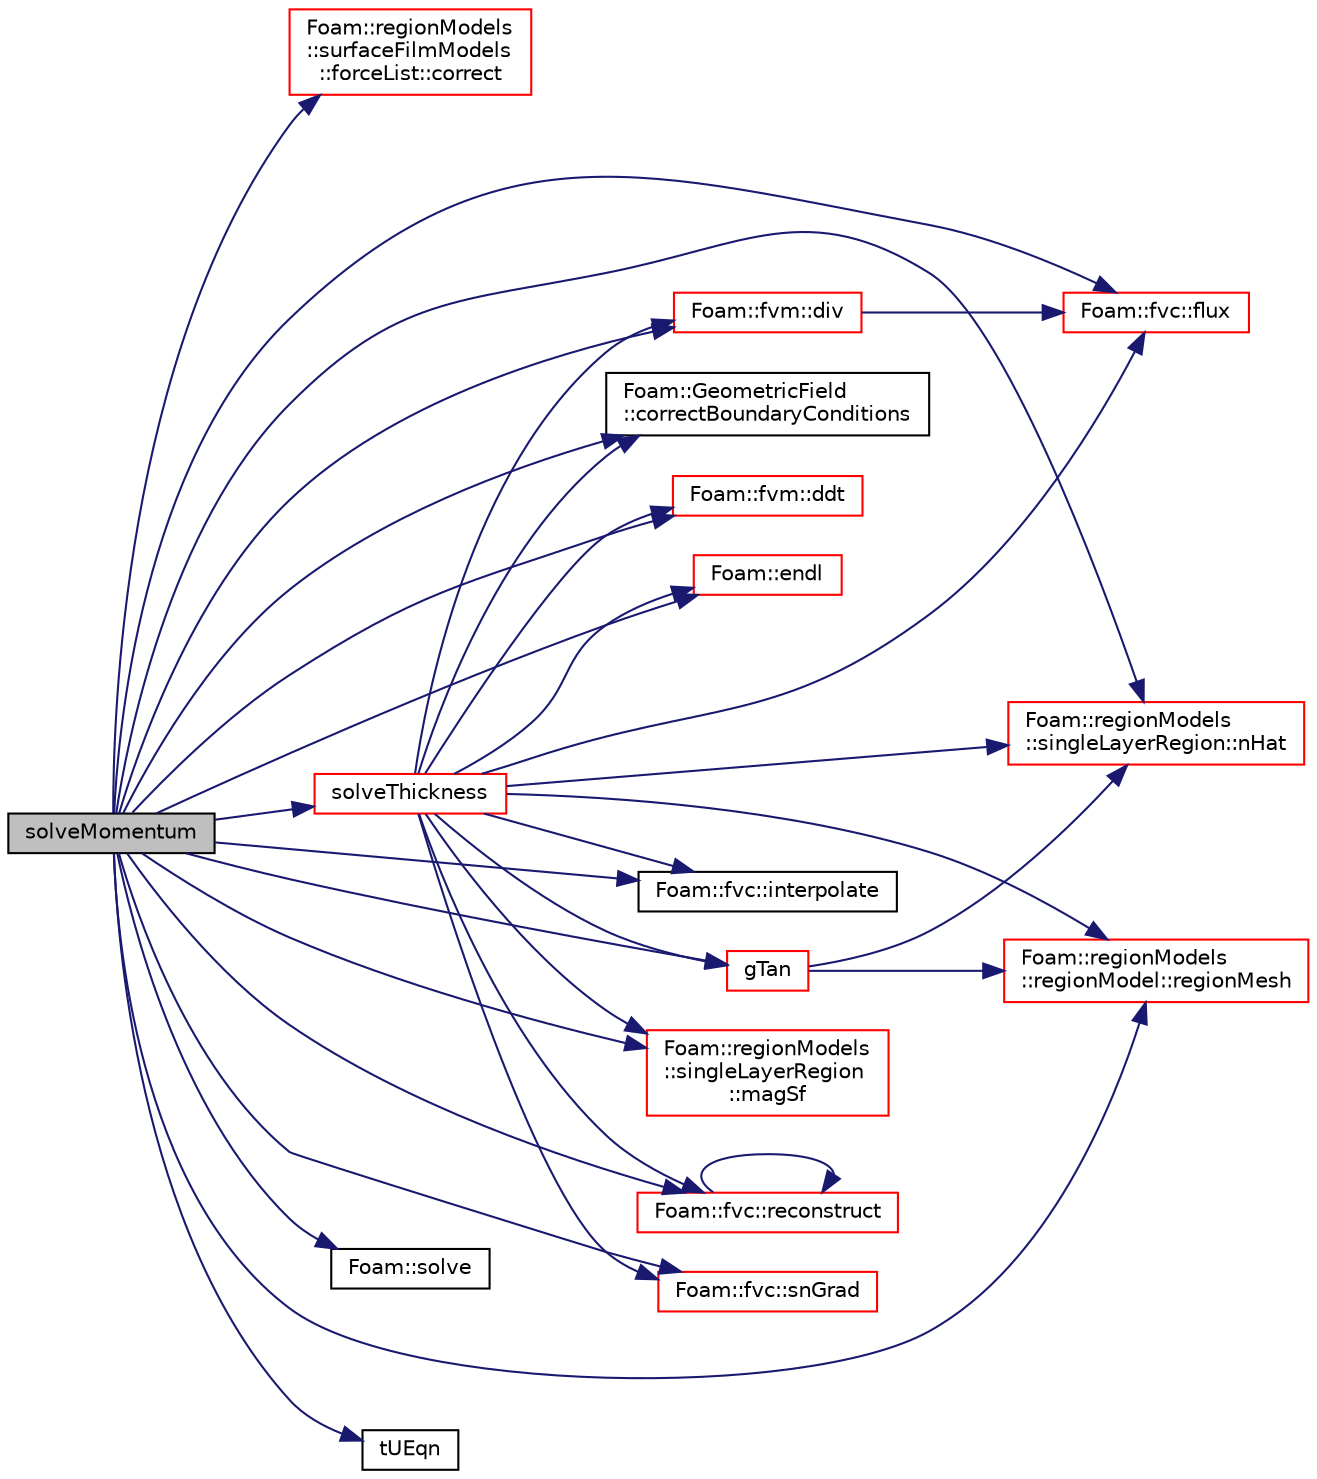 digraph "solveMomentum"
{
  bgcolor="transparent";
  edge [fontname="Helvetica",fontsize="10",labelfontname="Helvetica",labelfontsize="10"];
  node [fontname="Helvetica",fontsize="10",shape=record];
  rankdir="LR";
  Node1815 [label="solveMomentum",height=0.2,width=0.4,color="black", fillcolor="grey75", style="filled", fontcolor="black"];
  Node1815 -> Node1816 [color="midnightblue",fontsize="10",style="solid",fontname="Helvetica"];
  Node1816 [label="Foam::regionModels\l::surfaceFilmModels\l::forceList::correct",height=0.2,width=0.4,color="red",URL="$a30161.html#ae8286cb1594f9b26a1c5291173459307",tooltip="Return (net) force system. "];
  Node1815 -> Node1819 [color="midnightblue",fontsize="10",style="solid",fontname="Helvetica"];
  Node1819 [label="Foam::GeometricField\l::correctBoundaryConditions",height=0.2,width=0.4,color="black",URL="$a23249.html#acaf6878ef900e593c4b20812f1b567d6",tooltip="Correct boundary field. "];
  Node1815 -> Node1820 [color="midnightblue",fontsize="10",style="solid",fontname="Helvetica"];
  Node1820 [label="Foam::fvm::ddt",height=0.2,width=0.4,color="red",URL="$a21862.html#a2d88eca98ab69b84af7ddb96e35f5a44"];
  Node1815 -> Node1873 [color="midnightblue",fontsize="10",style="solid",fontname="Helvetica"];
  Node1873 [label="Foam::fvm::div",height=0.2,width=0.4,color="red",URL="$a21862.html#a058dd4757c11ae656c8d576632b33d25"];
  Node1873 -> Node1874 [color="midnightblue",fontsize="10",style="solid",fontname="Helvetica"];
  Node1874 [label="Foam::fvc::flux",height=0.2,width=0.4,color="red",URL="$a21861.html#a8fc1922666ca94c5fd207b8b96f99467",tooltip="Return the face-flux field obtained from the given volVectorField. "];
  Node1815 -> Node1824 [color="midnightblue",fontsize="10",style="solid",fontname="Helvetica"];
  Node1824 [label="Foam::endl",height=0.2,width=0.4,color="red",URL="$a21851.html#a2db8fe02a0d3909e9351bb4275b23ce4",tooltip="Add newline and flush stream. "];
  Node1815 -> Node1874 [color="midnightblue",fontsize="10",style="solid",fontname="Helvetica"];
  Node1815 -> Node1882 [color="midnightblue",fontsize="10",style="solid",fontname="Helvetica"];
  Node1882 [label="gTan",height=0.2,width=0.4,color="red",URL="$a30117.html#a1c0012d17f873c2db13bc2113d177055",tooltip="Return the gravity tangential component contributions. "];
  Node1882 -> Node1884 [color="midnightblue",fontsize="10",style="solid",fontname="Helvetica"];
  Node1884 [label="Foam::regionModels\l::regionModel::regionMesh",height=0.2,width=0.4,color="red",URL="$a30073.html#a89a37969c20983ee143c612486ce5313",tooltip="Return the region mesh database. "];
  Node1882 -> Node1891 [color="midnightblue",fontsize="10",style="solid",fontname="Helvetica"];
  Node1891 [label="Foam::regionModels\l::singleLayerRegion::nHat",height=0.2,width=0.4,color="red",URL="$a30093.html#a90a92816e920c11a80745dfb8e2592e0",tooltip="Return the patch normal vectors. "];
  Node1815 -> Node1893 [color="midnightblue",fontsize="10",style="solid",fontname="Helvetica"];
  Node1893 [label="Foam::fvc::interpolate",height=0.2,width=0.4,color="black",URL="$a21861.html#a768cc91e806b7278729a11134de57ecf",tooltip="Interpolate field onto faces using scheme given by Istream. "];
  Node1815 -> Node1894 [color="midnightblue",fontsize="10",style="solid",fontname="Helvetica"];
  Node1894 [label="Foam::regionModels\l::singleLayerRegion\l::magSf",height=0.2,width=0.4,color="red",URL="$a30093.html#a731a7fa3f5bd4f856355b52d64f38d1a",tooltip="Return the face area magnitudes / [m2]. "];
  Node1815 -> Node1891 [color="midnightblue",fontsize="10",style="solid",fontname="Helvetica"];
  Node1815 -> Node1895 [color="midnightblue",fontsize="10",style="solid",fontname="Helvetica"];
  Node1895 [label="Foam::fvc::reconstruct",height=0.2,width=0.4,color="red",URL="$a21861.html#ad8a6471328adb4cddcc0d4cedfa39ca2"];
  Node1895 -> Node1895 [color="midnightblue",fontsize="10",style="solid",fontname="Helvetica"];
  Node1815 -> Node1884 [color="midnightblue",fontsize="10",style="solid",fontname="Helvetica"];
  Node1815 -> Node2144 [color="midnightblue",fontsize="10",style="solid",fontname="Helvetica"];
  Node2144 [label="Foam::fvc::snGrad",height=0.2,width=0.4,color="red",URL="$a21861.html#a15da734ee906cb52cf17937ab84c41a0"];
  Node1815 -> Node2146 [color="midnightblue",fontsize="10",style="solid",fontname="Helvetica"];
  Node2146 [label="Foam::solve",height=0.2,width=0.4,color="black",URL="$a21851.html#a8d0243cca6dbaab978da0126875aa319",tooltip="Solve returning the solution statistics given convergence tolerance. "];
  Node1815 -> Node2147 [color="midnightblue",fontsize="10",style="solid",fontname="Helvetica"];
  Node2147 [label="solveThickness",height=0.2,width=0.4,color="red",URL="$a30117.html#a38ccae6e6751502d71d2490fca96a516",tooltip="Solve coupled velocity-thickness equations. "];
  Node2147 -> Node1824 [color="midnightblue",fontsize="10",style="solid",fontname="Helvetica"];
  Node2147 -> Node1893 [color="midnightblue",fontsize="10",style="solid",fontname="Helvetica"];
  Node2147 -> Node1884 [color="midnightblue",fontsize="10",style="solid",fontname="Helvetica"];
  Node2147 -> Node1894 [color="midnightblue",fontsize="10",style="solid",fontname="Helvetica"];
  Node2147 -> Node2144 [color="midnightblue",fontsize="10",style="solid",fontname="Helvetica"];
  Node2147 -> Node1874 [color="midnightblue",fontsize="10",style="solid",fontname="Helvetica"];
  Node2147 -> Node1882 [color="midnightblue",fontsize="10",style="solid",fontname="Helvetica"];
  Node2147 -> Node1820 [color="midnightblue",fontsize="10",style="solid",fontname="Helvetica"];
  Node2147 -> Node1873 [color="midnightblue",fontsize="10",style="solid",fontname="Helvetica"];
  Node2147 -> Node1895 [color="midnightblue",fontsize="10",style="solid",fontname="Helvetica"];
  Node2147 -> Node1891 [color="midnightblue",fontsize="10",style="solid",fontname="Helvetica"];
  Node2147 -> Node1819 [color="midnightblue",fontsize="10",style="solid",fontname="Helvetica"];
  Node1815 -> Node2287 [color="midnightblue",fontsize="10",style="solid",fontname="Helvetica"];
  Node2287 [label="tUEqn",height=0.2,width=0.4,color="black",URL="$a39431.html#a22a7f38a81e139953f1aa5df6560ff81"];
}
